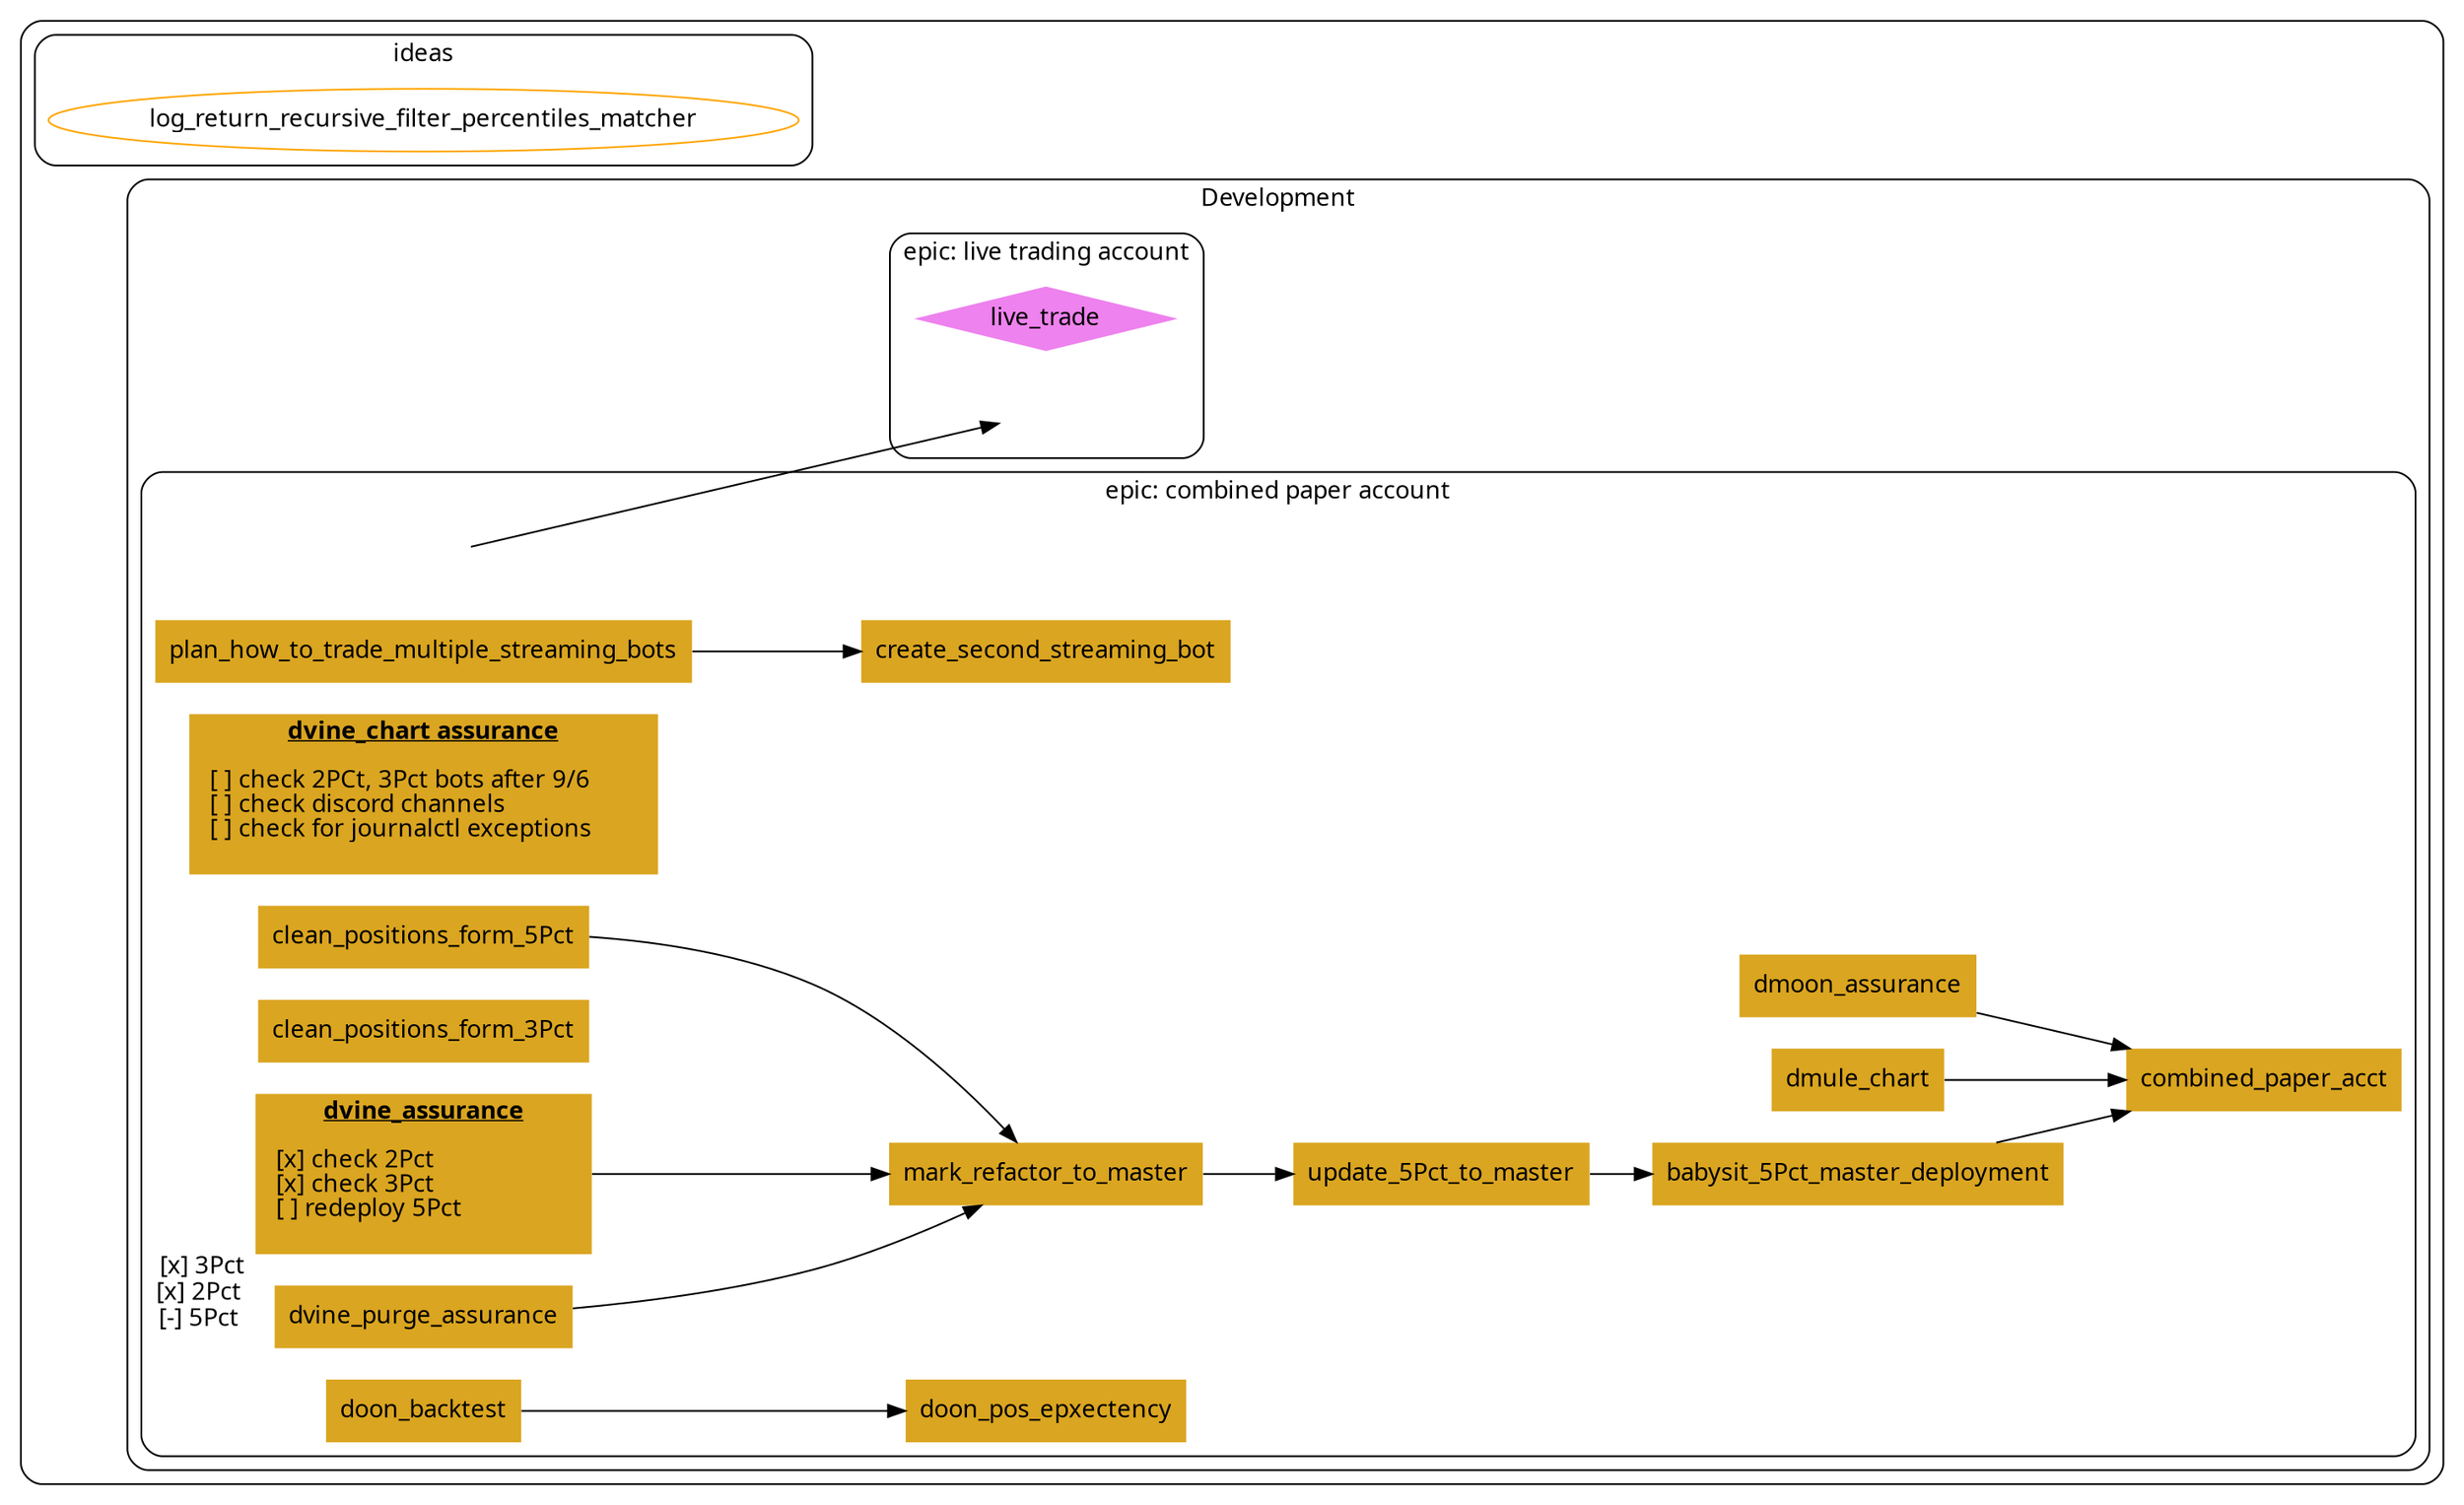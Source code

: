 /*
 * d* tasks
 */
digraph G {

graph [fontname = "Handlee"];
node [fontname = "Handlee" shape=note style=filled color=goldenrod];
edge [fontname = "Handlee"];
rankdir=LR;
style="rounded"
compound=true


subgraph cluster_main{
  // label="Quathar"

subgraph cluster_ideas{
  label="ideas"
  node [style=none shape=oval color=orange]
  log_return_recursive_filter_percentiles_matcher
}

subgraph cluster_dev {
  label="Development"

  node[shape=none]

  subgraph cluster_epic{
    label="epic: combined paper account"



    mark_refactor_to_master->update_5Pct_to_master

    update_5Pct_to_master->babysit_5Pct_master_deployment
    babysit_5Pct_master_deployment->combined_paper_acct

    plan_how_to_trade_multiple_streaming_bots->create_second_streaming_bot

    dvine_assurance[
        label=<
        <B><U>dvine_assurance</U></B>
        <BR/>
        <BR ALIGN="LEFT"/> [x] check 2Pct
        <BR ALIGN="LEFT"/> [x] check 3Pct
        <BR ALIGN="LEFT"/> [ ] redeploy 5Pct
        <BR ALIGN="LEFT"/>
        >]

    dvine_assurance[xlabel="[x] 3Pct \n[x] 2Pct  \n[-] 5Pct  "]
    dvine_assurance->mark_refactor_to_master

    dvine_chart_assurance[
        label=<
        <B><U>dvine_chart assurance</U></B>
        <BR/>
        <BR ALIGN="LEFT"/> [ ] check 2PCt, 3Pct bots after 9/6
        <BR ALIGN="LEFT"/> [ ] check discord channels
        <BR ALIGN="LEFT"/> [ ] check for journalctl exceptions
        <BR ALIGN="LEFT"/>
        >]


    dvine_purge_assurance->mark_refactor_to_master
    dmoon_assurance->combined_paper_acct

    dmule_chart->combined_paper_acct

    clean_positions_form_3Pct

    clean_positions_form_5Pct->mark_refactor_to_master


    doon_backtest->doon_pos_epxectency


    epic[label="" style="invisible"]


  }


  subgraph cluster_next_epic{
    label="epic: live trading account"

    live_trade[shape=diamond color=violet]

    node[shape=none]
    next_epic[label="" style="invisible"]
  }
}

epic->next_epic



//placeholder_2

} //cluster_

/*
subgraph cluster_flegend{
subgraph cluster_legend{
  label="legend"
  bgcolor=transparent;
  fontsize=24
idea [style=none shape=oval color=orange]
todo [fontname = "Handlee" shape=note style=filled color=goldenrod];
done [fontname = "Handlee" shape=note style=filled color=green];
underway [fontname = "Handlee" shape=note style=filled color=orange];
bug [fontname = "Handlee" shape=note style=filled color=red];
goal [shape=diamond color=violet]

todo->done[style=invis,] // for layout
idea->underway[style=invis,] // for layout


}
}
*/








}


